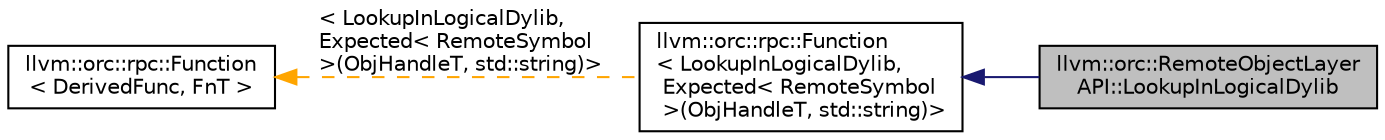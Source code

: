 digraph "llvm::orc::RemoteObjectLayerAPI::LookupInLogicalDylib"
{
 // LATEX_PDF_SIZE
  bgcolor="transparent";
  edge [fontname="Helvetica",fontsize="10",labelfontname="Helvetica",labelfontsize="10"];
  node [fontname="Helvetica",fontsize="10",shape="box"];
  rankdir="LR";
  Node1 [label="llvm::orc::RemoteObjectLayer\lAPI::LookupInLogicalDylib",height=0.2,width=0.4,color="black", fillcolor="grey75", style="filled", fontcolor="black",tooltip=" "];
  Node2 -> Node1 [dir="back",color="midnightblue",fontsize="10",style="solid",fontname="Helvetica"];
  Node2 [label="llvm::orc::rpc::Function\l\< LookupInLogicalDylib,\l Expected\< RemoteSymbol\l \>(ObjHandleT, std::string)\>",height=0.2,width=0.4,color="black",URL="$classllvm_1_1orc_1_1rpc_1_1Function.html",tooltip=" "];
  Node3 -> Node2 [dir="back",color="orange",fontsize="10",style="dashed",label=" \< LookupInLogicalDylib,\l Expected\< RemoteSymbol\l \>(ObjHandleT, std::string)\>" ,fontname="Helvetica"];
  Node3 [label="llvm::orc::rpc::Function\l\< DerivedFunc, FnT \>",height=0.2,width=0.4,color="black",URL="$classllvm_1_1orc_1_1rpc_1_1Function.html",tooltip=" "];
}
